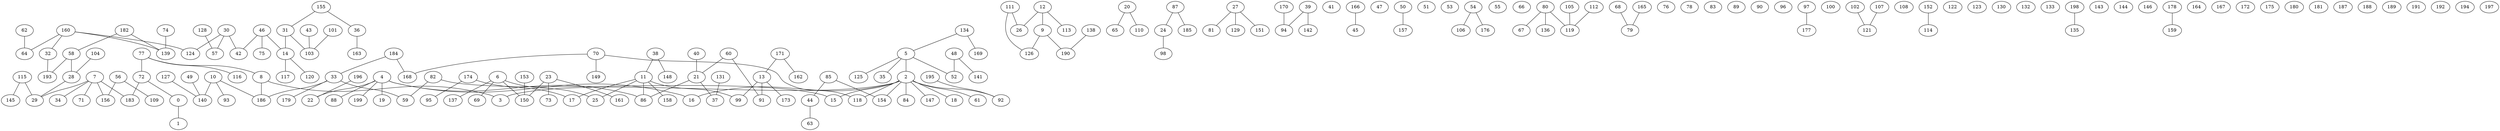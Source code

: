 graph G {
  0;
  1;
  2;
  3;
  4;
  5;
  6;
  7;
  8;
  9;
  10;
  11;
  12;
  13;
  14;
  15;
  16;
  17;
  18;
  19;
  20;
  21;
  22;
  23;
  24;
  25;
  26;
  27;
  28;
  29;
  30;
  31;
  32;
  33;
  34;
  35;
  36;
  37;
  38;
  39;
  40;
  41;
  42;
  43;
  44;
  45;
  46;
  47;
  48;
  49;
  50;
  51;
  52;
  53;
  54;
  55;
  56;
  57;
  58;
  59;
  60;
  61;
  62;
  63;
  64;
  65;
  66;
  67;
  68;
  69;
  70;
  71;
  72;
  73;
  74;
  75;
  76;
  77;
  78;
  79;
  80;
  81;
  82;
  83;
  84;
  85;
  86;
  87;
  88;
  89;
  90;
  91;
  92;
  93;
  94;
  95;
  96;
  97;
  98;
  99;
  100;
  101;
  102;
  103;
  104;
  105;
  106;
  107;
  108;
  109;
  110;
  111;
  112;
  113;
  114;
  115;
  116;
  117;
  118;
  119;
  120;
  121;
  122;
  123;
  124;
  125;
  126;
  127;
  128;
  129;
  130;
  131;
  132;
  133;
  134;
  135;
  136;
  137;
  138;
  139;
  140;
  141;
  142;
  143;
  144;
  145;
  146;
  147;
  148;
  149;
  150;
  151;
  152;
  153;
  154;
  155;
  156;
  157;
  158;
  159;
  160;
  161;
  162;
  163;
  164;
  165;
  166;
  167;
  168;
  169;
  170;
  171;
  172;
  173;
  174;
  175;
  176;
  177;
  178;
  179;
  180;
  181;
  182;
  183;
  184;
  185;
  186;
  187;
  188;
  189;
  190;
  191;
  192;
  193;
  194;
  195;
  196;
  197;
  198;
  199;
   0 -- 1;
   2 -- 3;
   2 -- 15;
   2 -- 16;
   2 -- 18;
   2 -- 61;
   2 -- 84;
   2 -- 92;
   2 -- 118;
   2 -- 147;
   2 -- 154;
   4 -- 16;
   4 -- 19;
   4 -- 22;
   4 -- 86;
   4 -- 88;
   4 -- 199;
   5 -- 2;
   5 -- 35;
   5 -- 52;
   5 -- 125;
   6 -- 25;
   6 -- 69;
   6 -- 137;
   6 -- 150;
   7 -- 29;
   7 -- 34;
   7 -- 71;
   7 -- 156;
   7 -- 183;
   8 -- 3;
   8 -- 186;
   9 -- 126;
   9 -- 190;
   10 -- 93;
   10 -- 140;
   10 -- 186;
   11 -- 17;
   11 -- 25;
   11 -- 86;
   11 -- 99;
   11 -- 158;
   12 -- 9;
   12 -- 26;
   12 -- 113;
   13 -- 91;
   13 -- 99;
   13 -- 173;
   14 -- 117;
   14 -- 120;
   20 -- 65;
   20 -- 110;
   21 -- 37;
   21 -- 86;
   23 -- 73;
   23 -- 150;
   23 -- 161;
   24 -- 98;
   27 -- 81;
   27 -- 129;
   27 -- 151;
   28 -- 29;
   30 -- 42;
   30 -- 57;
   30 -- 124;
   31 -- 14;
   31 -- 103;
   32 -- 193;
   33 -- 59;
   33 -- 179;
   33 -- 186;
   36 -- 163;
   38 -- 11;
   38 -- 148;
   39 -- 94;
   39 -- 142;
   40 -- 21;
   43 -- 103;
   44 -- 63;
   46 -- 14;
   46 -- 42;
   46 -- 75;
   48 -- 52;
   48 -- 141;
   49 -- 140;
   50 -- 157;
   54 -- 106;
   54 -- 176;
   56 -- 109;
   56 -- 156;
   58 -- 28;
   58 -- 193;
   60 -- 21;
   60 -- 91;
   62 -- 64;
   68 -- 79;
   70 -- 118;
   70 -- 149;
   70 -- 168;
   72 -- 0;
   72 -- 183;
   74 -- 139;
   77 -- 8;
   77 -- 72;
   77 -- 116;
   80 -- 67;
   80 -- 119;
   80 -- 136;
   82 -- 15;
   82 -- 59;
   85 -- 44;
   85 -- 154;
   87 -- 24;
   87 -- 185;
   97 -- 177;
   101 -- 103;
   102 -- 121;
   104 -- 28;
   105 -- 119;
   107 -- 121;
   111 -- 26;
   111 -- 126;
   112 -- 119;
   115 -- 29;
   115 -- 145;
   127 -- 140;
   128 -- 57;
   131 -- 37;
   134 -- 5;
   134 -- 169;
   138 -- 190;
   152 -- 114;
   153 -- 150;
   155 -- 31;
   155 -- 36;
   160 -- 32;
   160 -- 64;
   160 -- 124;
   160 -- 139;
   165 -- 79;
   166 -- 45;
   170 -- 94;
   171 -- 13;
   171 -- 162;
   174 -- 17;
   174 -- 95;
   178 -- 159;
   182 -- 58;
   182 -- 139;
   184 -- 33;
   184 -- 168;
   195 -- 92;
   196 -- 22;
   198 -- 135;
}
